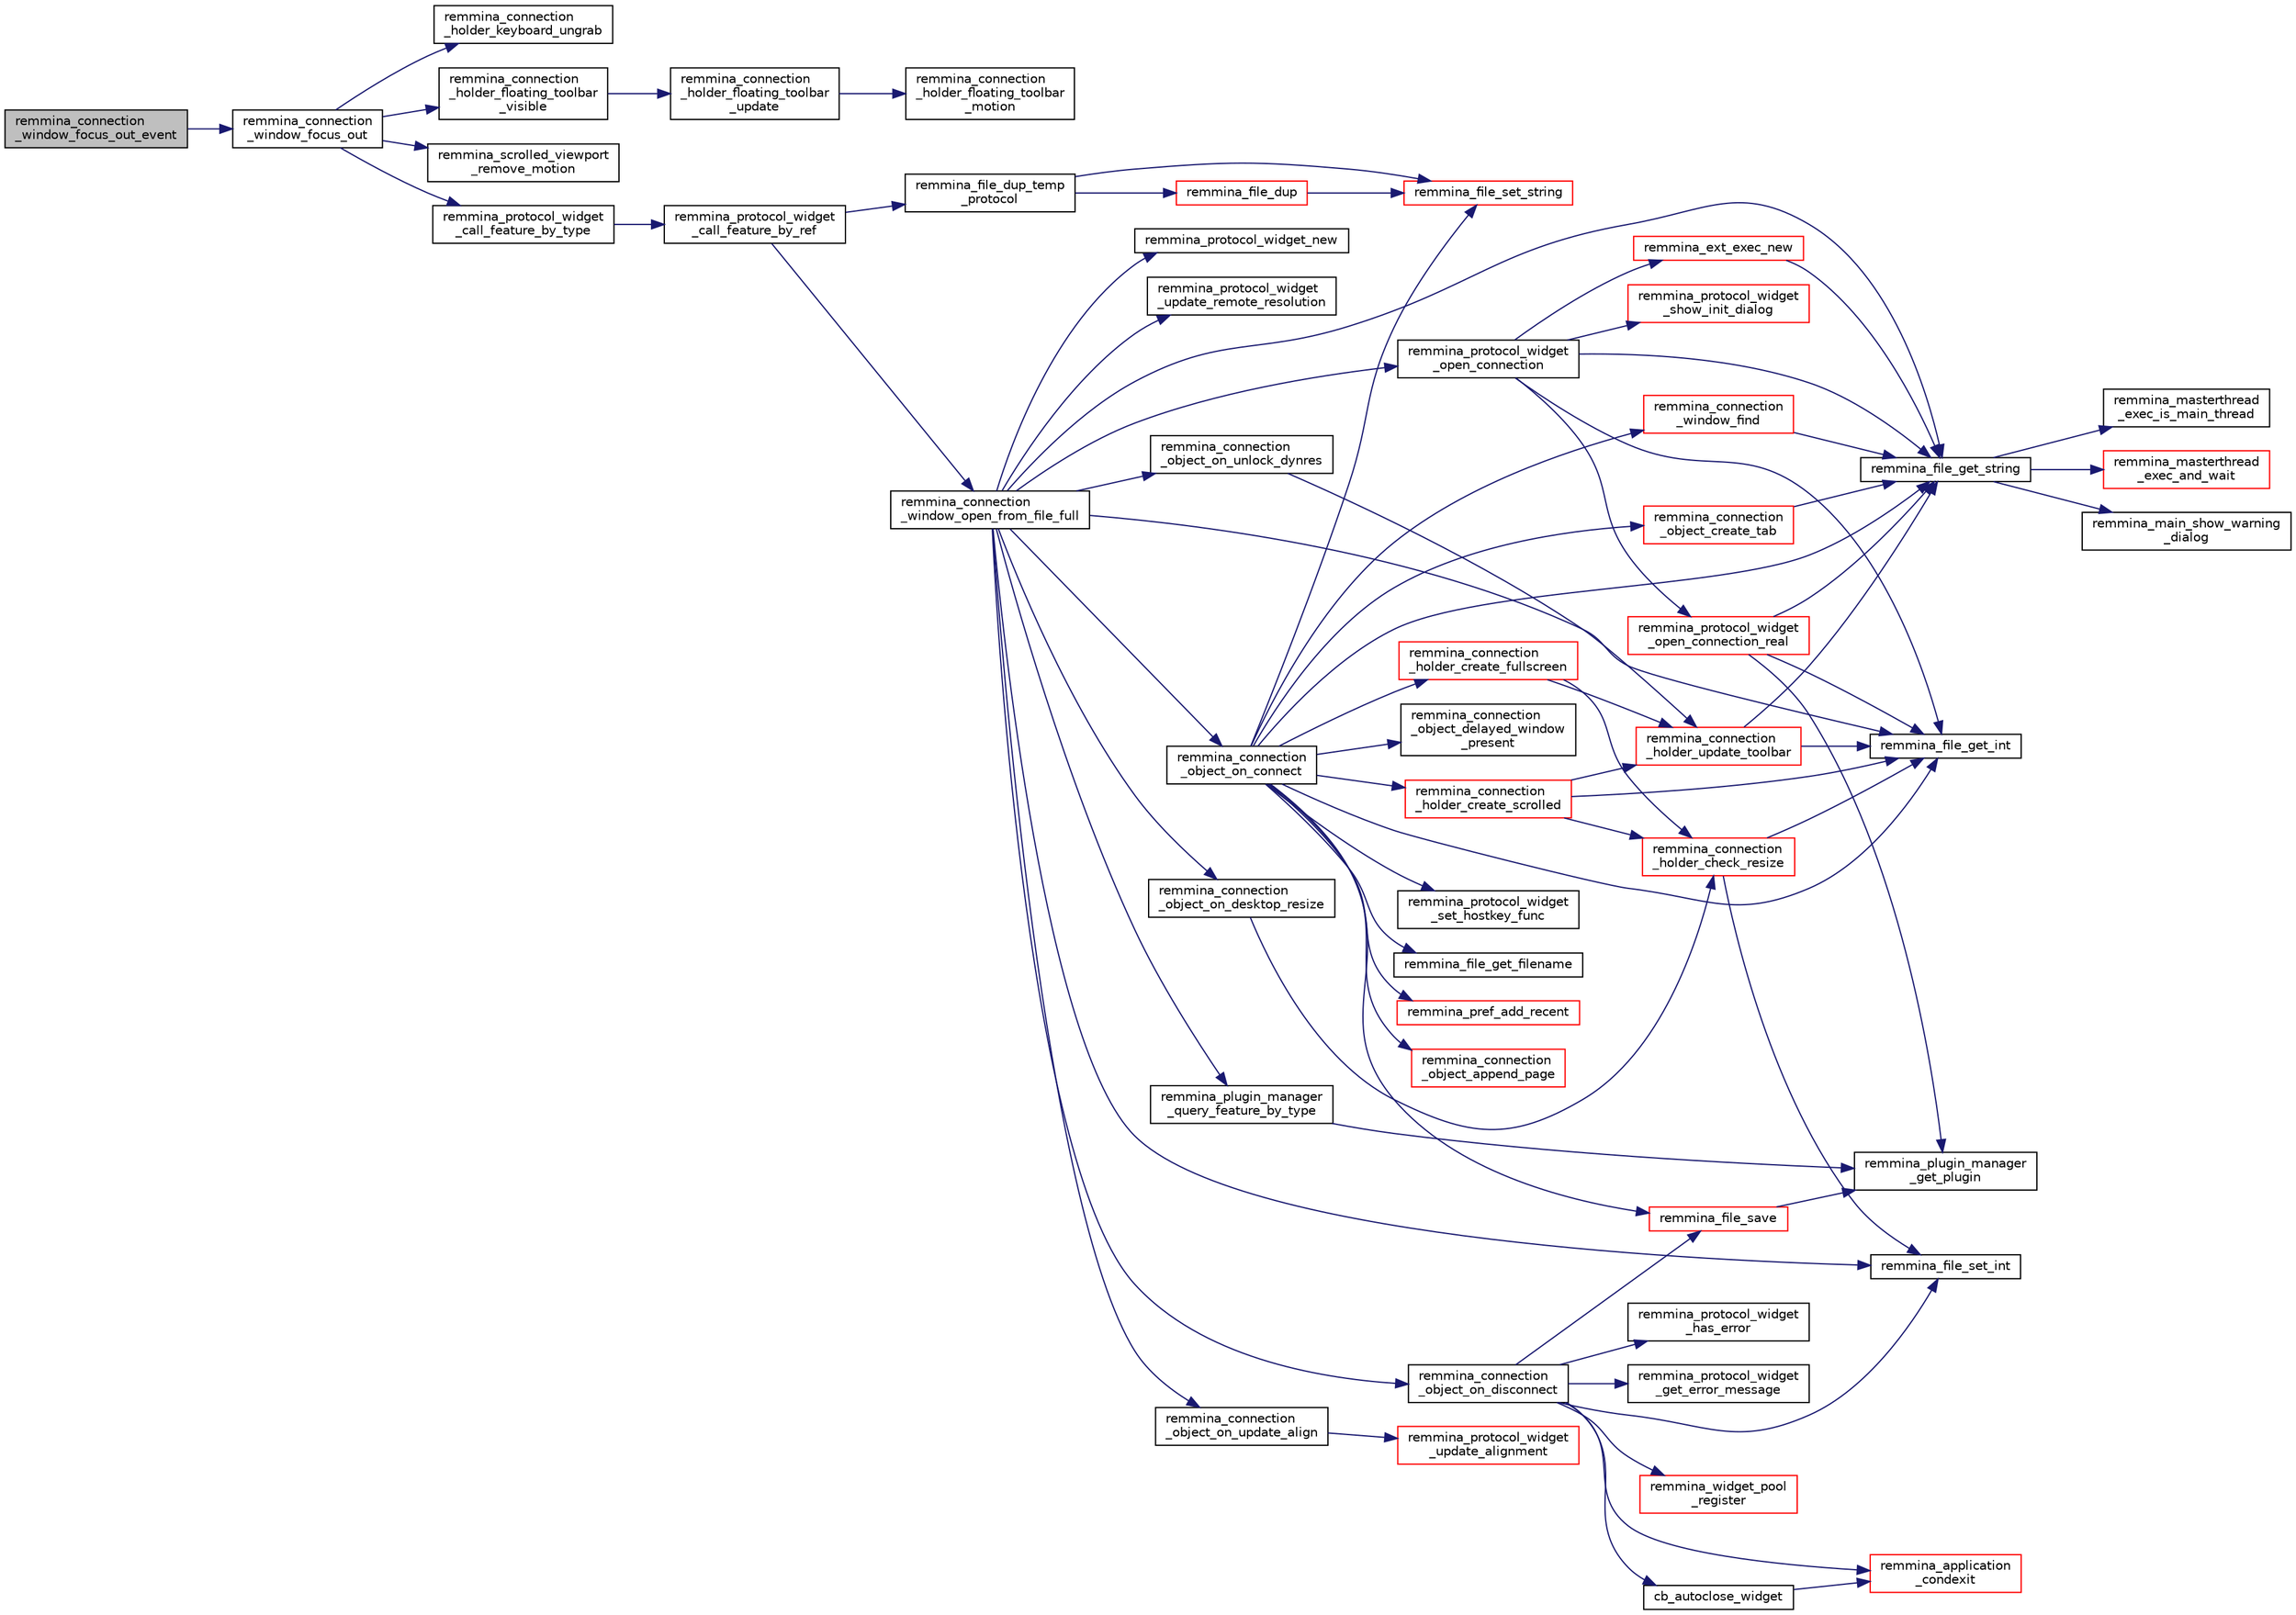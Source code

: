 digraph "remmina_connection_window_focus_out_event"
{
  edge [fontname="Helvetica",fontsize="10",labelfontname="Helvetica",labelfontsize="10"];
  node [fontname="Helvetica",fontsize="10",shape=record];
  rankdir="LR";
  Node13103 [label="remmina_connection\l_window_focus_out_event",height=0.2,width=0.4,color="black", fillcolor="grey75", style="filled", fontcolor="black"];
  Node13103 -> Node13104 [color="midnightblue",fontsize="10",style="solid",fontname="Helvetica"];
  Node13104 [label="remmina_connection\l_window_focus_out",height=0.2,width=0.4,color="black", fillcolor="white", style="filled",URL="$remmina__connection__window_8c.html#a8c242e0a7ee57ed79099c330d696b43f"];
  Node13104 -> Node13105 [color="midnightblue",fontsize="10",style="solid",fontname="Helvetica"];
  Node13105 [label="remmina_connection\l_holder_keyboard_ungrab",height=0.2,width=0.4,color="black", fillcolor="white", style="filled",URL="$remmina__connection__window_8c.html#af137217cf6ef1ea58f40781f54fd8fe9"];
  Node13104 -> Node13106 [color="midnightblue",fontsize="10",style="solid",fontname="Helvetica"];
  Node13106 [label="remmina_connection\l_holder_floating_toolbar\l_visible",height=0.2,width=0.4,color="black", fillcolor="white", style="filled",URL="$remmina__connection__window_8c.html#aab1db8671426ff3a525451b96479c4f2"];
  Node13106 -> Node13107 [color="midnightblue",fontsize="10",style="solid",fontname="Helvetica"];
  Node13107 [label="remmina_connection\l_holder_floating_toolbar\l_update",height=0.2,width=0.4,color="black", fillcolor="white", style="filled",URL="$remmina__connection__window_8c.html#a2b7b33331e6fe8c8c70be62038f9f5ea"];
  Node13107 -> Node13108 [color="midnightblue",fontsize="10",style="solid",fontname="Helvetica"];
  Node13108 [label="remmina_connection\l_holder_floating_toolbar\l_motion",height=0.2,width=0.4,color="black", fillcolor="white", style="filled",URL="$remmina__connection__window_8c.html#a0a92f6f998590a56e44964f0345f942b"];
  Node13104 -> Node13109 [color="midnightblue",fontsize="10",style="solid",fontname="Helvetica"];
  Node13109 [label="remmina_scrolled_viewport\l_remove_motion",height=0.2,width=0.4,color="black", fillcolor="white", style="filled",URL="$remmina__scrolled__viewport_8c.html#a0ba56f429a9c1ec05b093f5f78be692c"];
  Node13104 -> Node13110 [color="midnightblue",fontsize="10",style="solid",fontname="Helvetica"];
  Node13110 [label="remmina_protocol_widget\l_call_feature_by_type",height=0.2,width=0.4,color="black", fillcolor="white", style="filled",URL="$remmina__protocol__widget_8c.html#a6a630e96e5b914d60d678ae8eaad4cd9"];
  Node13110 -> Node13111 [color="midnightblue",fontsize="10",style="solid",fontname="Helvetica"];
  Node13111 [label="remmina_protocol_widget\l_call_feature_by_ref",height=0.2,width=0.4,color="black", fillcolor="white", style="filled",URL="$remmina__protocol__widget_8c.html#a605b69a9aa4393024369cc5070488692"];
  Node13111 -> Node13112 [color="midnightblue",fontsize="10",style="solid",fontname="Helvetica"];
  Node13112 [label="remmina_connection\l_window_open_from_file_full",height=0.2,width=0.4,color="black", fillcolor="white", style="filled",URL="$remmina__connection__window_8c.html#adbf2b670ca3bae96a99cb0b36021a961"];
  Node13112 -> Node13113 [color="midnightblue",fontsize="10",style="solid",fontname="Helvetica"];
  Node13113 [label="remmina_protocol_widget_new",height=0.2,width=0.4,color="black", fillcolor="white", style="filled",URL="$remmina__protocol__widget_8c.html#a5c2137462d3168e90c812f1ce75a6e62"];
  Node13112 -> Node13114 [color="midnightblue",fontsize="10",style="solid",fontname="Helvetica"];
  Node13114 [label="remmina_protocol_widget\l_update_remote_resolution",height=0.2,width=0.4,color="black", fillcolor="white", style="filled",URL="$remmina__protocol__widget_8c.html#a75c70486dec7682aeccaab235e65f6a1"];
  Node13112 -> Node13115 [color="midnightblue",fontsize="10",style="solid",fontname="Helvetica"];
  Node13115 [label="remmina_file_get_int",height=0.2,width=0.4,color="black", fillcolor="white", style="filled",URL="$remmina__file_8c.html#a4884356c195dcfb4ceacf641a1e74e66"];
  Node13112 -> Node13116 [color="midnightblue",fontsize="10",style="solid",fontname="Helvetica"];
  Node13116 [label="remmina_connection\l_object_on_connect",height=0.2,width=0.4,color="black", fillcolor="white", style="filled",URL="$remmina__connection__window_8c.html#a0ad685a873ecef95ec13caba17e0c22e"];
  Node13116 -> Node13117 [color="midnightblue",fontsize="10",style="solid",fontname="Helvetica"];
  Node13117 [label="remmina_connection\l_window_find",height=0.2,width=0.4,color="red", fillcolor="white", style="filled",URL="$remmina__connection__window_8c.html#ae73329eababe2888df3ace5c2b94b410"];
  Node13117 -> Node13118 [color="midnightblue",fontsize="10",style="solid",fontname="Helvetica"];
  Node13118 [label="remmina_file_get_string",height=0.2,width=0.4,color="black", fillcolor="white", style="filled",URL="$remmina__file_8c.html#a8eb1b213d9d08c6ad13683ce05f4355e"];
  Node13118 -> Node13119 [color="midnightblue",fontsize="10",style="solid",fontname="Helvetica"];
  Node13119 [label="remmina_masterthread\l_exec_is_main_thread",height=0.2,width=0.4,color="black", fillcolor="white", style="filled",URL="$remmina__masterthread__exec_8c.html#a3a52e863a3a3da6da6bb5d36c13b7ff4"];
  Node13118 -> Node13120 [color="midnightblue",fontsize="10",style="solid",fontname="Helvetica"];
  Node13120 [label="remmina_masterthread\l_exec_and_wait",height=0.2,width=0.4,color="red", fillcolor="white", style="filled",URL="$remmina__masterthread__exec_8c.html#a14628c2470cac50e87916a70ea05c97d"];
  Node13118 -> Node13126 [color="midnightblue",fontsize="10",style="solid",fontname="Helvetica"];
  Node13126 [label="remmina_main_show_warning\l_dialog",height=0.2,width=0.4,color="black", fillcolor="white", style="filled",URL="$remmina__main_8c.html#ad99b9c0bf2fa8c166a8b4a09e06ffdf7"];
  Node13116 -> Node13188 [color="midnightblue",fontsize="10",style="solid",fontname="Helvetica"];
  Node13188 [label="remmina_protocol_widget\l_set_hostkey_func",height=0.2,width=0.4,color="black", fillcolor="white", style="filled",URL="$remmina__protocol__widget_8c.html#a9e77e4da16282ef5413f57b124038bff"];
  Node13116 -> Node13160 [color="midnightblue",fontsize="10",style="solid",fontname="Helvetica"];
  Node13160 [label="remmina_file_get_filename",height=0.2,width=0.4,color="black", fillcolor="white", style="filled",URL="$remmina__file_8c.html#ad1e4f3a0f64cd98e301044b6c38a1f1d"];
  Node13116 -> Node13189 [color="midnightblue",fontsize="10",style="solid",fontname="Helvetica"];
  Node13189 [label="remmina_pref_add_recent",height=0.2,width=0.4,color="red", fillcolor="white", style="filled",URL="$remmina__pref_8c.html#ab9e75c6bf39aa93a87d421fc3d742d60"];
  Node13116 -> Node13118 [color="midnightblue",fontsize="10",style="solid",fontname="Helvetica"];
  Node13116 -> Node13124 [color="midnightblue",fontsize="10",style="solid",fontname="Helvetica"];
  Node13124 [label="remmina_file_set_string",height=0.2,width=0.4,color="red", fillcolor="white", style="filled",URL="$remmina__file_8c.html#a85ca1ca2d0bf9ef29e490c6f4527a954"];
  Node13116 -> Node13127 [color="midnightblue",fontsize="10",style="solid",fontname="Helvetica"];
  Node13127 [label="remmina_file_save",height=0.2,width=0.4,color="red", fillcolor="white", style="filled",URL="$remmina__file_8c.html#a8c893a5deec9bc446bd89cc9973416c7"];
  Node13127 -> Node13129 [color="midnightblue",fontsize="10",style="solid",fontname="Helvetica"];
  Node13129 [label="remmina_plugin_manager\l_get_plugin",height=0.2,width=0.4,color="black", fillcolor="white", style="filled",URL="$remmina__plugin__manager_8c.html#a3872c8656a8a3d5147bcc603471c1932"];
  Node13116 -> Node13115 [color="midnightblue",fontsize="10",style="solid",fontname="Helvetica"];
  Node13116 -> Node13195 [color="midnightblue",fontsize="10",style="solid",fontname="Helvetica"];
  Node13195 [label="remmina_connection\l_holder_create_fullscreen",height=0.2,width=0.4,color="red", fillcolor="white", style="filled",URL="$remmina__connection__window_8c.html#ae67ca4d276339723c1ff87fc224eaccf"];
  Node13195 -> Node13311 [color="midnightblue",fontsize="10",style="solid",fontname="Helvetica"];
  Node13311 [label="remmina_connection\l_holder_update_toolbar",height=0.2,width=0.4,color="red", fillcolor="white", style="filled",URL="$remmina__connection__window_8c.html#a1b31d50e3792f41f4f78c1dbc1c5b27c"];
  Node13311 -> Node13115 [color="midnightblue",fontsize="10",style="solid",fontname="Helvetica"];
  Node13311 -> Node13118 [color="midnightblue",fontsize="10",style="solid",fontname="Helvetica"];
  Node13195 -> Node13224 [color="midnightblue",fontsize="10",style="solid",fontname="Helvetica"];
  Node13224 [label="remmina_connection\l_holder_check_resize",height=0.2,width=0.4,color="red", fillcolor="white", style="filled",URL="$remmina__connection__window_8c.html#adf48e258e535235d29c9638333488920"];
  Node13224 -> Node13115 [color="midnightblue",fontsize="10",style="solid",fontname="Helvetica"];
  Node13224 -> Node13223 [color="midnightblue",fontsize="10",style="solid",fontname="Helvetica"];
  Node13223 [label="remmina_file_set_int",height=0.2,width=0.4,color="black", fillcolor="white", style="filled",URL="$remmina__file_8c.html#af153b0d289ac93f6ecdaa15d5f3b9b8c"];
  Node13116 -> Node13238 [color="midnightblue",fontsize="10",style="solid",fontname="Helvetica"];
  Node13238 [label="remmina_connection\l_holder_create_scrolled",height=0.2,width=0.4,color="red", fillcolor="white", style="filled",URL="$remmina__connection__window_8c.html#a57b3656c37df65d276ddd50a16906dc7"];
  Node13238 -> Node13115 [color="midnightblue",fontsize="10",style="solid",fontname="Helvetica"];
  Node13238 -> Node13311 [color="midnightblue",fontsize="10",style="solid",fontname="Helvetica"];
  Node13238 -> Node13224 [color="midnightblue",fontsize="10",style="solid",fontname="Helvetica"];
  Node13116 -> Node13300 [color="midnightblue",fontsize="10",style="solid",fontname="Helvetica"];
  Node13300 [label="remmina_connection\l_object_create_tab",height=0.2,width=0.4,color="red", fillcolor="white", style="filled",URL="$remmina__connection__window_8c.html#a888c4dd031e9366a3284cb34351865aa"];
  Node13300 -> Node13118 [color="midnightblue",fontsize="10",style="solid",fontname="Helvetica"];
  Node13116 -> Node13302 [color="midnightblue",fontsize="10",style="solid",fontname="Helvetica"];
  Node13302 [label="remmina_connection\l_object_append_page",height=0.2,width=0.4,color="red", fillcolor="white", style="filled",URL="$remmina__connection__window_8c.html#ac06b41c974d5cfc6277f50b617a550bb"];
  Node13116 -> Node13328 [color="midnightblue",fontsize="10",style="solid",fontname="Helvetica"];
  Node13328 [label="remmina_connection\l_object_delayed_window\l_present",height=0.2,width=0.4,color="black", fillcolor="white", style="filled",URL="$remmina__connection__window_8c.html#afd1bfcfb4c203544904a85aba87d4c88"];
  Node13112 -> Node13329 [color="midnightblue",fontsize="10",style="solid",fontname="Helvetica"];
  Node13329 [label="remmina_connection\l_object_on_disconnect",height=0.2,width=0.4,color="black", fillcolor="white", style="filled",URL="$remmina__connection__window_8c.html#ad6ea67e2303625444fb4936a114e82df"];
  Node13329 -> Node13223 [color="midnightblue",fontsize="10",style="solid",fontname="Helvetica"];
  Node13329 -> Node13127 [color="midnightblue",fontsize="10",style="solid",fontname="Helvetica"];
  Node13329 -> Node13330 [color="midnightblue",fontsize="10",style="solid",fontname="Helvetica"];
  Node13330 [label="remmina_protocol_widget\l_has_error",height=0.2,width=0.4,color="black", fillcolor="white", style="filled",URL="$remmina__protocol__widget_8c.html#aab2f304822ccfd4979854ef1afd81771"];
  Node13329 -> Node13331 [color="midnightblue",fontsize="10",style="solid",fontname="Helvetica"];
  Node13331 [label="remmina_protocol_widget\l_get_error_message",height=0.2,width=0.4,color="black", fillcolor="white", style="filled",URL="$remmina__protocol__widget_8c.html#a0aa0f7d6c411f9061892848ffb558877"];
  Node13329 -> Node13332 [color="midnightblue",fontsize="10",style="solid",fontname="Helvetica"];
  Node13332 [label="cb_autoclose_widget",height=0.2,width=0.4,color="black", fillcolor="white", style="filled",URL="$remmina__connection__window_8c.html#a6d866a05da5d47a9342d4c87dbf70863"];
  Node13332 -> Node13333 [color="midnightblue",fontsize="10",style="solid",fontname="Helvetica"];
  Node13333 [label="remmina_application\l_condexit",height=0.2,width=0.4,color="red", fillcolor="white", style="filled",URL="$remmina__exec_8c.html#aaa67e07e2426828d7e7b9b30d2038d31"];
  Node13329 -> Node13354 [color="midnightblue",fontsize="10",style="solid",fontname="Helvetica"];
  Node13354 [label="remmina_widget_pool\l_register",height=0.2,width=0.4,color="red", fillcolor="white", style="filled",URL="$remmina__widget__pool_8c.html#ae3c9c9853eb5bedbfeadbfac1d495b95"];
  Node13329 -> Node13333 [color="midnightblue",fontsize="10",style="solid",fontname="Helvetica"];
  Node13112 -> Node13356 [color="midnightblue",fontsize="10",style="solid",fontname="Helvetica"];
  Node13356 [label="remmina_connection\l_object_on_desktop_resize",height=0.2,width=0.4,color="black", fillcolor="white", style="filled",URL="$remmina__connection__window_8c.html#a3bb0386b166904eb00902d08d6c959a5"];
  Node13356 -> Node13224 [color="midnightblue",fontsize="10",style="solid",fontname="Helvetica"];
  Node13112 -> Node13357 [color="midnightblue",fontsize="10",style="solid",fontname="Helvetica"];
  Node13357 [label="remmina_connection\l_object_on_update_align",height=0.2,width=0.4,color="black", fillcolor="white", style="filled",URL="$remmina__connection__window_8c.html#a0872efe4b1084b17bab7ac962920c3e9"];
  Node13357 -> Node13261 [color="midnightblue",fontsize="10",style="solid",fontname="Helvetica"];
  Node13261 [label="remmina_protocol_widget\l_update_alignment",height=0.2,width=0.4,color="red", fillcolor="white", style="filled",URL="$remmina__connection__window_8c.html#ab7dc553cbd2005feb77163cf79f48f6d"];
  Node13112 -> Node13358 [color="midnightblue",fontsize="10",style="solid",fontname="Helvetica"];
  Node13358 [label="remmina_connection\l_object_on_unlock_dynres",height=0.2,width=0.4,color="black", fillcolor="white", style="filled",URL="$remmina__connection__window_8c.html#a0cffd168e21bdd3d9469ca2e86e19c31"];
  Node13358 -> Node13311 [color="midnightblue",fontsize="10",style="solid",fontname="Helvetica"];
  Node13112 -> Node13359 [color="midnightblue",fontsize="10",style="solid",fontname="Helvetica"];
  Node13359 [label="remmina_plugin_manager\l_query_feature_by_type",height=0.2,width=0.4,color="black", fillcolor="white", style="filled",URL="$remmina__plugin__manager_8c.html#a1668951fd7067f2c405e001836855080"];
  Node13359 -> Node13129 [color="midnightblue",fontsize="10",style="solid",fontname="Helvetica"];
  Node13112 -> Node13118 [color="midnightblue",fontsize="10",style="solid",fontname="Helvetica"];
  Node13112 -> Node13223 [color="midnightblue",fontsize="10",style="solid",fontname="Helvetica"];
  Node13112 -> Node13360 [color="midnightblue",fontsize="10",style="solid",fontname="Helvetica"];
  Node13360 [label="remmina_protocol_widget\l_open_connection",height=0.2,width=0.4,color="black", fillcolor="white", style="filled",URL="$remmina__protocol__widget_8c.html#aeffcbd7db351d4cacd7c8ba801ea2c37"];
  Node13360 -> Node13115 [color="midnightblue",fontsize="10",style="solid",fontname="Helvetica"];
  Node13360 -> Node13205 [color="midnightblue",fontsize="10",style="solid",fontname="Helvetica"];
  Node13205 [label="remmina_ext_exec_new",height=0.2,width=0.4,color="red", fillcolor="white", style="filled",URL="$remmina__ext__exec_8c.html#a7c81795162a70d06294fdf935ea210d7"];
  Node13205 -> Node13118 [color="midnightblue",fontsize="10",style="solid",fontname="Helvetica"];
  Node13360 -> Node13361 [color="midnightblue",fontsize="10",style="solid",fontname="Helvetica"];
  Node13361 [label="remmina_protocol_widget\l_show_init_dialog",height=0.2,width=0.4,color="red", fillcolor="white", style="filled",URL="$remmina__protocol__widget_8c.html#a4bc73ebac622cdf46860f4ad351244d7"];
  Node13360 -> Node13118 [color="midnightblue",fontsize="10",style="solid",fontname="Helvetica"];
  Node13360 -> Node13364 [color="midnightblue",fontsize="10",style="solid",fontname="Helvetica"];
  Node13364 [label="remmina_protocol_widget\l_open_connection_real",height=0.2,width=0.4,color="red", fillcolor="white", style="filled",URL="$remmina__protocol__widget_8c.html#a76ad91e7f8648699f71c466e203aa6dd"];
  Node13364 -> Node13129 [color="midnightblue",fontsize="10",style="solid",fontname="Helvetica"];
  Node13364 -> Node13118 [color="midnightblue",fontsize="10",style="solid",fontname="Helvetica"];
  Node13364 -> Node13115 [color="midnightblue",fontsize="10",style="solid",fontname="Helvetica"];
  Node13111 -> Node13366 [color="midnightblue",fontsize="10",style="solid",fontname="Helvetica"];
  Node13366 [label="remmina_file_dup_temp\l_protocol",height=0.2,width=0.4,color="black", fillcolor="white", style="filled",URL="$remmina__file_8c.html#a52a0986eaf54c9e606ce9cdf8bb57e60"];
  Node13366 -> Node13367 [color="midnightblue",fontsize="10",style="solid",fontname="Helvetica"];
  Node13367 [label="remmina_file_dup",height=0.2,width=0.4,color="red", fillcolor="white", style="filled",URL="$remmina__file_8c.html#a3fb992fced83e0f1c4e4e3c8d2206be5"];
  Node13367 -> Node13124 [color="midnightblue",fontsize="10",style="solid",fontname="Helvetica"];
  Node13366 -> Node13124 [color="midnightblue",fontsize="10",style="solid",fontname="Helvetica"];
}

